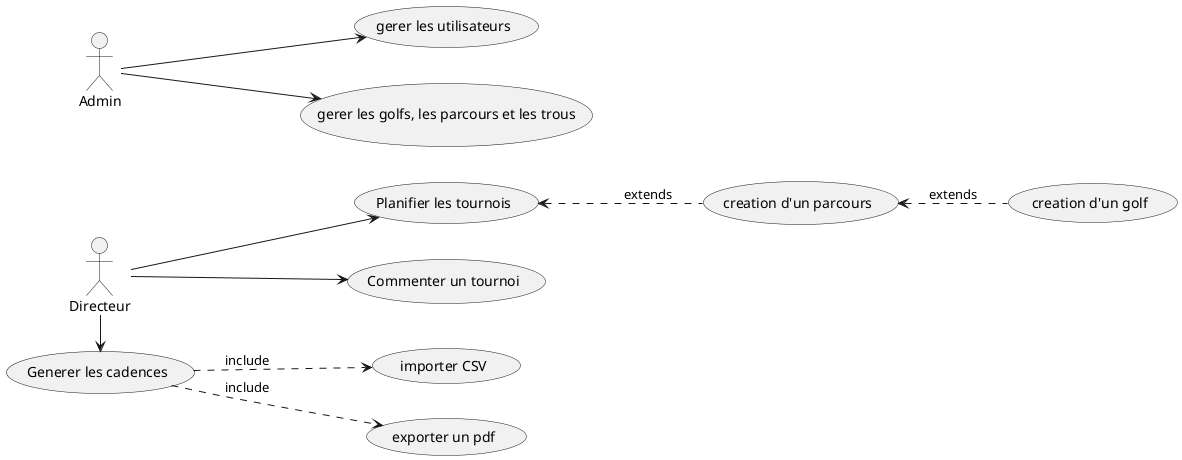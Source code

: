 
@startuml
'https://plantuml.com/use-case-diagram

left to right direction


Admin --> (gerer les utilisateurs)
Admin --> (gerer les golfs, les parcours et les trous)

Directeur -> (Generer les cadences)
(Generer les cadences) ..> (importer CSV): include
(Generer les cadences) ..> (exporter un pdf): include

Directeur --> (Planifier les tournois)
(Planifier les tournois) <.. (creation d'un parcours):extends
(creation d'un parcours) <.. (creation d'un golf):extends
Directeur -->(Commenter un tournoi)



@enduml